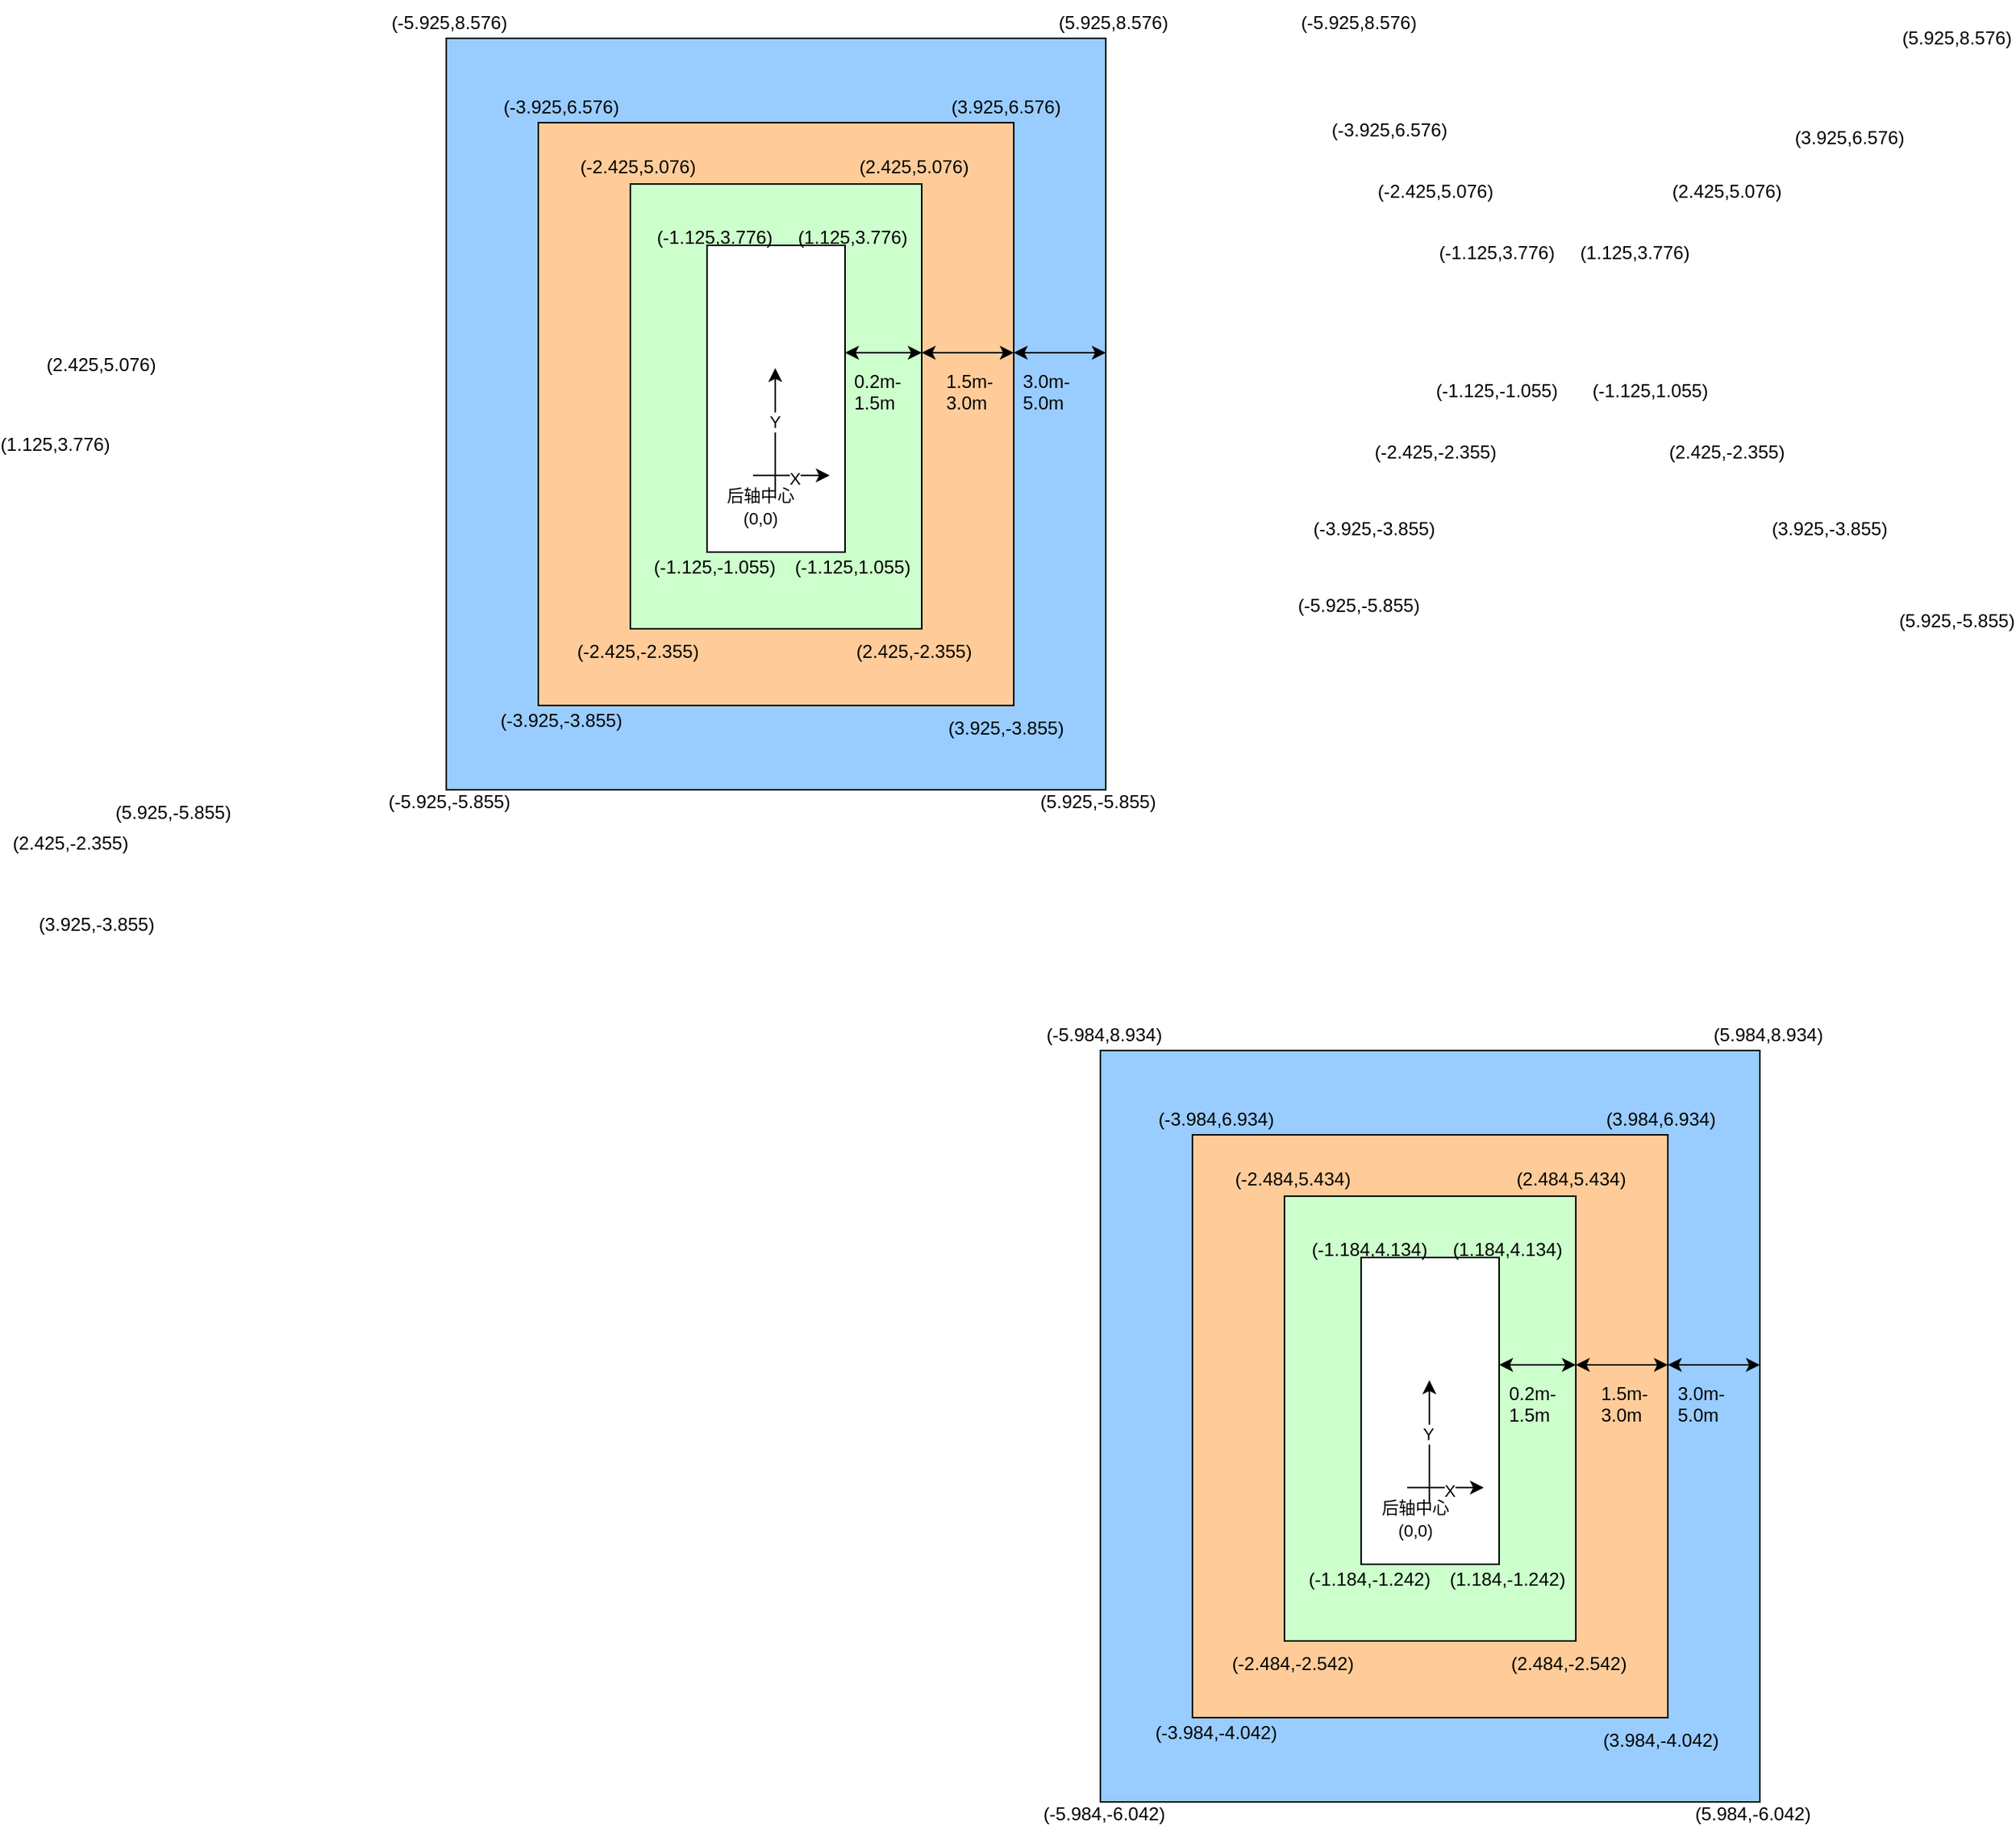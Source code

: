 <mxfile version="22.0.6" type="github">
  <diagram name="第 1 页" id="XaicX3cYYFWenSNxdmKn">
    <mxGraphModel dx="2942" dy="1169" grid="1" gridSize="10" guides="1" tooltips="1" connect="1" arrows="1" fold="1" page="1" pageScale="1" pageWidth="827" pageHeight="1169" math="0" shadow="0">
      <root>
        <mxCell id="0" />
        <mxCell id="1" parent="0" />
        <mxCell id="JwPCDsrIfk_1fl6KGNgR-8" value="" style="rounded=0;whiteSpace=wrap;html=1;fillColor=#99CCFF;" parent="1" vertex="1">
          <mxGeometry x="-90" y="35" width="430" height="490" as="geometry" />
        </mxCell>
        <mxCell id="JwPCDsrIfk_1fl6KGNgR-7" value="" style="rounded=0;whiteSpace=wrap;html=1;fillColor=#FFCC99;" parent="1" vertex="1">
          <mxGeometry x="-30" y="90" width="310" height="380" as="geometry" />
        </mxCell>
        <mxCell id="JwPCDsrIfk_1fl6KGNgR-2" value="" style="rounded=0;whiteSpace=wrap;html=1;fillColor=#CCFFCC;" parent="1" vertex="1">
          <mxGeometry x="30" y="130" width="190" height="290" as="geometry" />
        </mxCell>
        <mxCell id="JwPCDsrIfk_1fl6KGNgR-6" value="" style="rounded=0;whiteSpace=wrap;html=1;" parent="1" vertex="1">
          <mxGeometry x="80" y="170" width="90" height="200" as="geometry" />
        </mxCell>
        <mxCell id="JwPCDsrIfk_1fl6KGNgR-19" value="0.2m-1.5m" style="text;strokeColor=none;fillColor=none;spacingLeft=4;spacingRight=4;overflow=hidden;rotatable=0;points=[[0,0.5],[1,0.5]];portConstraint=eastwest;fontSize=12;whiteSpace=wrap;html=1;" parent="1" vertex="1">
          <mxGeometry x="170" y="245" width="50" height="35" as="geometry" />
        </mxCell>
        <mxCell id="JwPCDsrIfk_1fl6KGNgR-20" value="1.5m-3.0m" style="text;strokeColor=none;fillColor=none;spacingLeft=4;spacingRight=4;overflow=hidden;rotatable=0;points=[[0,0.5],[1,0.5]];portConstraint=eastwest;fontSize=12;whiteSpace=wrap;html=1;" parent="1" vertex="1">
          <mxGeometry x="230" y="245" width="40" height="40" as="geometry" />
        </mxCell>
        <mxCell id="JwPCDsrIfk_1fl6KGNgR-21" value="3.0m-5.0m" style="text;strokeColor=none;fillColor=none;spacingLeft=4;spacingRight=4;overflow=hidden;rotatable=0;points=[[0,0.5],[1,0.5]];portConstraint=eastwest;fontSize=12;whiteSpace=wrap;html=1;" parent="1" vertex="1">
          <mxGeometry x="280" y="245" width="50" height="30" as="geometry" />
        </mxCell>
        <mxCell id="JwPCDsrIfk_1fl6KGNgR-23" value="" style="endArrow=classic;html=1;rounded=0;" parent="1" edge="1">
          <mxGeometry width="50" height="50" relative="1" as="geometry">
            <mxPoint x="124.5" y="330" as="sourcePoint" />
            <mxPoint x="124.5" y="250" as="targetPoint" />
          </mxGeometry>
        </mxCell>
        <mxCell id="JwPCDsrIfk_1fl6KGNgR-25" value="Y" style="edgeLabel;html=1;align=center;verticalAlign=middle;resizable=0;points=[];" parent="JwPCDsrIfk_1fl6KGNgR-23" vertex="1" connectable="0">
          <mxGeometry x="0.121" y="1" relative="1" as="geometry">
            <mxPoint as="offset" />
          </mxGeometry>
        </mxCell>
        <mxCell id="JwPCDsrIfk_1fl6KGNgR-24" value="" style="endArrow=classic;html=1;rounded=0;" parent="1" edge="1">
          <mxGeometry width="50" height="50" relative="1" as="geometry">
            <mxPoint x="110" y="320" as="sourcePoint" />
            <mxPoint x="160" y="320" as="targetPoint" />
          </mxGeometry>
        </mxCell>
        <mxCell id="JwPCDsrIfk_1fl6KGNgR-26" value="X" style="edgeLabel;html=1;align=center;verticalAlign=middle;resizable=0;points=[];" parent="JwPCDsrIfk_1fl6KGNgR-24" vertex="1" connectable="0">
          <mxGeometry x="0.085" y="-2" relative="1" as="geometry">
            <mxPoint as="offset" />
          </mxGeometry>
        </mxCell>
        <mxCell id="JwPCDsrIfk_1fl6KGNgR-27" value="&lt;font style=&quot;font-size: 11px;&quot;&gt;后轴中心(0,0)&lt;/font&gt;" style="text;html=1;strokeColor=none;fillColor=none;align=center;verticalAlign=middle;whiteSpace=wrap;rounded=0;" parent="1" vertex="1">
          <mxGeometry x="90" y="340" width="50" as="geometry" />
        </mxCell>
        <mxCell id="JwPCDsrIfk_1fl6KGNgR-28" value="(-1.125,3.776)" style="text;html=1;strokeColor=none;fillColor=none;align=center;verticalAlign=middle;whiteSpace=wrap;rounded=0;" parent="1" vertex="1">
          <mxGeometry x="70" y="150" width="30" height="30" as="geometry" />
        </mxCell>
        <mxCell id="JwPCDsrIfk_1fl6KGNgR-29" value="(-1.125,3.776)" style="text;html=1;strokeColor=none;fillColor=none;align=center;verticalAlign=middle;whiteSpace=wrap;rounded=0;" parent="1" vertex="1">
          <mxGeometry x="580" y="160" width="30" height="30" as="geometry" />
        </mxCell>
        <mxCell id="JwPCDsrIfk_1fl6KGNgR-30" value="(1.125,3.776)" style="text;html=1;strokeColor=none;fillColor=none;align=center;verticalAlign=middle;whiteSpace=wrap;rounded=0;" parent="1" vertex="1">
          <mxGeometry x="670" y="160" width="30" height="30" as="geometry" />
        </mxCell>
        <mxCell id="JwPCDsrIfk_1fl6KGNgR-31" value="(3.925,6.576)" style="text;html=1;strokeColor=none;fillColor=none;align=center;verticalAlign=middle;whiteSpace=wrap;rounded=0;" parent="1" vertex="1">
          <mxGeometry x="810" y="85" width="30" height="30" as="geometry" />
        </mxCell>
        <mxCell id="JwPCDsrIfk_1fl6KGNgR-33" value="(2.425,5.076)" style="text;html=1;strokeColor=none;fillColor=none;align=center;verticalAlign=middle;whiteSpace=wrap;rounded=0;" parent="1" vertex="1">
          <mxGeometry x="730" y="120" width="30" height="30" as="geometry" />
        </mxCell>
        <mxCell id="JwPCDsrIfk_1fl6KGNgR-34" value="(-1.125,-1.055)" style="text;html=1;strokeColor=none;fillColor=none;align=center;verticalAlign=middle;whiteSpace=wrap;rounded=0;" parent="1" vertex="1">
          <mxGeometry x="580" y="250" width="30" height="30" as="geometry" />
        </mxCell>
        <mxCell id="JwPCDsrIfk_1fl6KGNgR-35" value="(-1.125,1.055)" style="text;html=1;strokeColor=none;fillColor=none;align=center;verticalAlign=middle;whiteSpace=wrap;rounded=0;" parent="1" vertex="1">
          <mxGeometry x="680" y="250" width="30" height="30" as="geometry" />
        </mxCell>
        <mxCell id="JwPCDsrIfk_1fl6KGNgR-39" value="(2.425,-2.355)" style="text;html=1;strokeColor=none;fillColor=none;align=center;verticalAlign=middle;whiteSpace=wrap;rounded=0;" parent="1" vertex="1">
          <mxGeometry x="730" y="290" width="30" height="30" as="geometry" />
        </mxCell>
        <mxCell id="JwPCDsrIfk_1fl6KGNgR-41" value="(5.925,8.576)" style="text;html=1;strokeColor=none;fillColor=none;align=center;verticalAlign=middle;whiteSpace=wrap;rounded=0;" parent="1" vertex="1">
          <mxGeometry x="880" y="20" width="30" height="30" as="geometry" />
        </mxCell>
        <mxCell id="JwPCDsrIfk_1fl6KGNgR-52" value="(-2.425,5.076)" style="text;html=1;strokeColor=none;fillColor=none;align=center;verticalAlign=middle;whiteSpace=wrap;rounded=0;" parent="1" vertex="1">
          <mxGeometry x="540" y="120" width="30" height="30" as="geometry" />
        </mxCell>
        <mxCell id="JwPCDsrIfk_1fl6KGNgR-53" value="(-2.425,-2.355)" style="text;html=1;strokeColor=none;fillColor=none;align=center;verticalAlign=middle;whiteSpace=wrap;rounded=0;" parent="1" vertex="1">
          <mxGeometry x="540" y="290" width="30" height="30" as="geometry" />
        </mxCell>
        <mxCell id="JwPCDsrIfk_1fl6KGNgR-55" value="(3.925,-3.855)" style="text;html=1;strokeColor=none;fillColor=none;align=center;verticalAlign=middle;whiteSpace=wrap;rounded=0;" parent="1" vertex="1">
          <mxGeometry x="797" y="340" width="30" height="30" as="geometry" />
        </mxCell>
        <mxCell id="JwPCDsrIfk_1fl6KGNgR-56" value="(-3.925,6.576)" style="text;html=1;strokeColor=none;fillColor=none;align=center;verticalAlign=middle;whiteSpace=wrap;rounded=0;" parent="1" vertex="1">
          <mxGeometry x="510" y="80" width="30" height="30" as="geometry" />
        </mxCell>
        <mxCell id="JwPCDsrIfk_1fl6KGNgR-58" value="(-3.925,-3.855)" style="text;html=1;strokeColor=none;fillColor=none;align=center;verticalAlign=middle;whiteSpace=wrap;rounded=0;" parent="1" vertex="1">
          <mxGeometry x="500" y="340" width="30" height="30" as="geometry" />
        </mxCell>
        <mxCell id="JwPCDsrIfk_1fl6KGNgR-60" value="(5.925,-5.855)" style="text;html=1;strokeColor=none;fillColor=none;align=center;verticalAlign=middle;whiteSpace=wrap;rounded=0;" parent="1" vertex="1">
          <mxGeometry x="880" y="400" width="30" height="30" as="geometry" />
        </mxCell>
        <mxCell id="JwPCDsrIfk_1fl6KGNgR-61" value="(-5.925,8.576)" style="text;html=1;strokeColor=none;fillColor=none;align=center;verticalAlign=middle;whiteSpace=wrap;rounded=0;" parent="1" vertex="1">
          <mxGeometry x="490" y="10" width="30" height="30" as="geometry" />
        </mxCell>
        <mxCell id="JwPCDsrIfk_1fl6KGNgR-62" value="(-5.925,-5.855)" style="text;html=1;strokeColor=none;fillColor=none;align=center;verticalAlign=middle;whiteSpace=wrap;rounded=0;" parent="1" vertex="1">
          <mxGeometry x="490" y="390" width="30" height="30" as="geometry" />
        </mxCell>
        <mxCell id="JwPCDsrIfk_1fl6KGNgR-68" value="" style="endArrow=classic;startArrow=classic;html=1;rounded=0;" parent="1" edge="1">
          <mxGeometry width="50" height="50" relative="1" as="geometry">
            <mxPoint x="170" y="240" as="sourcePoint" />
            <mxPoint x="220" y="240" as="targetPoint" />
          </mxGeometry>
        </mxCell>
        <mxCell id="JwPCDsrIfk_1fl6KGNgR-69" value="" style="endArrow=classic;startArrow=classic;html=1;rounded=0;" parent="1" edge="1">
          <mxGeometry width="50" height="50" relative="1" as="geometry">
            <mxPoint x="220" y="240" as="sourcePoint" />
            <mxPoint x="280" y="240" as="targetPoint" />
          </mxGeometry>
        </mxCell>
        <mxCell id="JwPCDsrIfk_1fl6KGNgR-70" value="" style="endArrow=classic;startArrow=classic;html=1;rounded=0;" parent="1" edge="1">
          <mxGeometry width="50" height="50" relative="1" as="geometry">
            <mxPoint x="280" y="240" as="sourcePoint" />
            <mxPoint x="340" y="240" as="targetPoint" />
          </mxGeometry>
        </mxCell>
        <mxCell id="JwPCDsrIfk_1fl6KGNgR-72" value="(1.125,3.776)" style="text;html=1;strokeColor=none;fillColor=none;align=center;verticalAlign=middle;whiteSpace=wrap;rounded=0;" parent="1" vertex="1">
          <mxGeometry x="160" y="150" width="30" height="30" as="geometry" />
        </mxCell>
        <mxCell id="JwPCDsrIfk_1fl6KGNgR-73" value="(1.125,3.776)" style="text;html=1;strokeColor=none;fillColor=none;align=center;verticalAlign=middle;whiteSpace=wrap;rounded=0;" parent="1" vertex="1">
          <mxGeometry x="-360" y="285" width="30" height="30" as="geometry" />
        </mxCell>
        <mxCell id="JwPCDsrIfk_1fl6KGNgR-74" value="(-1.125,-1.055)" style="text;html=1;strokeColor=none;fillColor=none;align=center;verticalAlign=middle;whiteSpace=wrap;rounded=0;" parent="1" vertex="1">
          <mxGeometry x="70" y="365" width="30" height="30" as="geometry" />
        </mxCell>
        <mxCell id="JwPCDsrIfk_1fl6KGNgR-77" value="(-1.125,1.055)" style="text;html=1;strokeColor=none;fillColor=none;align=center;verticalAlign=middle;whiteSpace=wrap;rounded=0;" parent="1" vertex="1">
          <mxGeometry x="160" y="365" width="30" height="30" as="geometry" />
        </mxCell>
        <mxCell id="JwPCDsrIfk_1fl6KGNgR-82" value="(-3.925,6.576)" style="text;html=1;strokeColor=none;fillColor=none;align=center;verticalAlign=middle;whiteSpace=wrap;rounded=0;" parent="1" vertex="1">
          <mxGeometry x="-30" y="65" width="30" height="30" as="geometry" />
        </mxCell>
        <mxCell id="JwPCDsrIfk_1fl6KGNgR-84" value="(3.925,6.576)" style="text;html=1;strokeColor=none;fillColor=none;align=center;verticalAlign=middle;whiteSpace=wrap;rounded=0;" parent="1" vertex="1">
          <mxGeometry x="260" y="65" width="30" height="30" as="geometry" />
        </mxCell>
        <mxCell id="JwPCDsrIfk_1fl6KGNgR-86" value="(-2.425,5.076)" style="text;html=1;strokeColor=none;fillColor=none;align=center;verticalAlign=middle;whiteSpace=wrap;rounded=0;" parent="1" vertex="1">
          <mxGeometry x="20" y="103.75" width="30" height="30" as="geometry" />
        </mxCell>
        <mxCell id="JwPCDsrIfk_1fl6KGNgR-89" value="(2.425,5.076)" style="text;html=1;strokeColor=none;fillColor=none;align=center;verticalAlign=middle;whiteSpace=wrap;rounded=0;" parent="1" vertex="1">
          <mxGeometry x="200" y="103.75" width="30" height="30" as="geometry" />
        </mxCell>
        <mxCell id="JwPCDsrIfk_1fl6KGNgR-92" value="(2.425,5.076)" style="text;html=1;strokeColor=none;fillColor=none;align=center;verticalAlign=middle;whiteSpace=wrap;rounded=0;" parent="1" vertex="1">
          <mxGeometry x="-330" y="232.5" width="30" height="30" as="geometry" />
        </mxCell>
        <mxCell id="JwPCDsrIfk_1fl6KGNgR-93" value="(-2.425,-2.355)" style="text;html=1;strokeColor=none;fillColor=none;align=center;verticalAlign=middle;whiteSpace=wrap;rounded=0;" parent="1" vertex="1">
          <mxGeometry x="20" y="420" width="30" height="30" as="geometry" />
        </mxCell>
        <mxCell id="JwPCDsrIfk_1fl6KGNgR-98" value="(2.425,-2.355)" style="text;html=1;strokeColor=none;fillColor=none;align=center;verticalAlign=middle;whiteSpace=wrap;rounded=0;" parent="1" vertex="1">
          <mxGeometry x="200" y="420" width="30" height="30" as="geometry" />
        </mxCell>
        <mxCell id="JwPCDsrIfk_1fl6KGNgR-103" value="(2.425,-2.355)" style="text;html=1;strokeColor=none;fillColor=none;align=center;verticalAlign=middle;whiteSpace=wrap;rounded=0;" parent="1" vertex="1">
          <mxGeometry x="-350" y="545" width="30" height="30" as="geometry" />
        </mxCell>
        <mxCell id="JwPCDsrIfk_1fl6KGNgR-104" value="(-3.925,-3.855)" style="text;html=1;strokeColor=none;fillColor=none;align=center;verticalAlign=middle;whiteSpace=wrap;rounded=0;" parent="1" vertex="1">
          <mxGeometry x="-30" y="465" width="30" height="30" as="geometry" />
        </mxCell>
        <mxCell id="JwPCDsrIfk_1fl6KGNgR-111" value="(3.925,-3.855)" style="text;html=1;strokeColor=none;fillColor=none;align=center;verticalAlign=middle;whiteSpace=wrap;rounded=0;" parent="1" vertex="1">
          <mxGeometry x="260" y="470" width="30" height="30" as="geometry" />
        </mxCell>
        <mxCell id="JwPCDsrIfk_1fl6KGNgR-118" value="(3.925,-3.855)" style="text;html=1;strokeColor=none;fillColor=none;align=center;verticalAlign=middle;whiteSpace=wrap;rounded=0;" parent="1" vertex="1">
          <mxGeometry x="-333" y="597.5" width="30" height="30" as="geometry" />
        </mxCell>
        <mxCell id="JwPCDsrIfk_1fl6KGNgR-119" value="(-5.925,-5.855)" style="text;html=1;strokeColor=none;fillColor=none;align=center;verticalAlign=middle;whiteSpace=wrap;rounded=0;" parent="1" vertex="1">
          <mxGeometry x="-103" y="517.5" width="30" height="30" as="geometry" />
        </mxCell>
        <mxCell id="JwPCDsrIfk_1fl6KGNgR-128" value="(5.925,-5.855)" style="text;html=1;strokeColor=none;fillColor=none;align=center;verticalAlign=middle;whiteSpace=wrap;rounded=0;" parent="1" vertex="1">
          <mxGeometry x="320" y="517.5" width="30" height="30" as="geometry" />
        </mxCell>
        <mxCell id="JwPCDsrIfk_1fl6KGNgR-137" value="(5.925,-5.855)" style="text;html=1;strokeColor=none;fillColor=none;align=center;verticalAlign=middle;whiteSpace=wrap;rounded=0;" parent="1" vertex="1">
          <mxGeometry x="-283" y="525" width="30" height="30" as="geometry" />
        </mxCell>
        <mxCell id="JwPCDsrIfk_1fl6KGNgR-138" value="(-5.925,8.576)" style="text;html=1;strokeColor=none;fillColor=none;align=center;verticalAlign=middle;whiteSpace=wrap;rounded=0;" parent="1" vertex="1">
          <mxGeometry x="-103" y="10" width="30" height="30" as="geometry" />
        </mxCell>
        <mxCell id="JwPCDsrIfk_1fl6KGNgR-149" value="(5.925,8.576)" style="text;html=1;strokeColor=none;fillColor=none;align=center;verticalAlign=middle;whiteSpace=wrap;rounded=0;" parent="1" vertex="1">
          <mxGeometry x="330" y="10" width="30" height="30" as="geometry" />
        </mxCell>
        <mxCell id="_xgjPrvIuVDt7b6Uq5TP-1" value="" style="rounded=0;whiteSpace=wrap;html=1;fillColor=#99CCFF;" vertex="1" parent="1">
          <mxGeometry x="336.5" y="695" width="430" height="490" as="geometry" />
        </mxCell>
        <mxCell id="_xgjPrvIuVDt7b6Uq5TP-2" value="" style="rounded=0;whiteSpace=wrap;html=1;fillColor=#FFCC99;" vertex="1" parent="1">
          <mxGeometry x="396.5" y="750" width="310" height="380" as="geometry" />
        </mxCell>
        <mxCell id="_xgjPrvIuVDt7b6Uq5TP-3" value="" style="rounded=0;whiteSpace=wrap;html=1;fillColor=#CCFFCC;" vertex="1" parent="1">
          <mxGeometry x="456.5" y="790" width="190" height="290" as="geometry" />
        </mxCell>
        <mxCell id="_xgjPrvIuVDt7b6Uq5TP-4" value="" style="rounded=0;whiteSpace=wrap;html=1;" vertex="1" parent="1">
          <mxGeometry x="506.5" y="830" width="90" height="200" as="geometry" />
        </mxCell>
        <mxCell id="_xgjPrvIuVDt7b6Uq5TP-5" value="0.2m-1.5m" style="text;strokeColor=none;fillColor=none;spacingLeft=4;spacingRight=4;overflow=hidden;rotatable=0;points=[[0,0.5],[1,0.5]];portConstraint=eastwest;fontSize=12;whiteSpace=wrap;html=1;" vertex="1" parent="1">
          <mxGeometry x="596.5" y="905" width="50" height="35" as="geometry" />
        </mxCell>
        <mxCell id="_xgjPrvIuVDt7b6Uq5TP-6" value="1.5m-3.0m" style="text;strokeColor=none;fillColor=none;spacingLeft=4;spacingRight=4;overflow=hidden;rotatable=0;points=[[0,0.5],[1,0.5]];portConstraint=eastwest;fontSize=12;whiteSpace=wrap;html=1;" vertex="1" parent="1">
          <mxGeometry x="656.5" y="905" width="40" height="40" as="geometry" />
        </mxCell>
        <mxCell id="_xgjPrvIuVDt7b6Uq5TP-7" value="3.0m-5.0m" style="text;strokeColor=none;fillColor=none;spacingLeft=4;spacingRight=4;overflow=hidden;rotatable=0;points=[[0,0.5],[1,0.5]];portConstraint=eastwest;fontSize=12;whiteSpace=wrap;html=1;" vertex="1" parent="1">
          <mxGeometry x="706.5" y="905" width="50" height="30" as="geometry" />
        </mxCell>
        <mxCell id="_xgjPrvIuVDt7b6Uq5TP-8" value="" style="endArrow=classic;html=1;rounded=0;" edge="1" parent="1">
          <mxGeometry width="50" height="50" relative="1" as="geometry">
            <mxPoint x="551" y="990" as="sourcePoint" />
            <mxPoint x="551" y="910" as="targetPoint" />
          </mxGeometry>
        </mxCell>
        <mxCell id="_xgjPrvIuVDt7b6Uq5TP-9" value="Y" style="edgeLabel;html=1;align=center;verticalAlign=middle;resizable=0;points=[];" vertex="1" connectable="0" parent="_xgjPrvIuVDt7b6Uq5TP-8">
          <mxGeometry x="0.121" y="1" relative="1" as="geometry">
            <mxPoint as="offset" />
          </mxGeometry>
        </mxCell>
        <mxCell id="_xgjPrvIuVDt7b6Uq5TP-10" value="" style="endArrow=classic;html=1;rounded=0;" edge="1" parent="1">
          <mxGeometry width="50" height="50" relative="1" as="geometry">
            <mxPoint x="536.5" y="980" as="sourcePoint" />
            <mxPoint x="586.5" y="980" as="targetPoint" />
          </mxGeometry>
        </mxCell>
        <mxCell id="_xgjPrvIuVDt7b6Uq5TP-11" value="X" style="edgeLabel;html=1;align=center;verticalAlign=middle;resizable=0;points=[];" vertex="1" connectable="0" parent="_xgjPrvIuVDt7b6Uq5TP-10">
          <mxGeometry x="0.085" y="-2" relative="1" as="geometry">
            <mxPoint as="offset" />
          </mxGeometry>
        </mxCell>
        <mxCell id="_xgjPrvIuVDt7b6Uq5TP-12" value="&lt;font style=&quot;font-size: 11px;&quot;&gt;后轴中心(0,0)&lt;/font&gt;" style="text;html=1;strokeColor=none;fillColor=none;align=center;verticalAlign=middle;whiteSpace=wrap;rounded=0;" vertex="1" parent="1">
          <mxGeometry x="516.5" y="1000" width="50" as="geometry" />
        </mxCell>
        <mxCell id="_xgjPrvIuVDt7b6Uq5TP-13" value="(-1.184,4.134)" style="text;html=1;strokeColor=none;fillColor=none;align=center;verticalAlign=middle;whiteSpace=wrap;rounded=0;" vertex="1" parent="1">
          <mxGeometry x="496.5" y="810" width="30" height="30" as="geometry" />
        </mxCell>
        <mxCell id="_xgjPrvIuVDt7b6Uq5TP-14" value="" style="endArrow=classic;startArrow=classic;html=1;rounded=0;" edge="1" parent="1">
          <mxGeometry width="50" height="50" relative="1" as="geometry">
            <mxPoint x="596.5" y="900" as="sourcePoint" />
            <mxPoint x="646.5" y="900" as="targetPoint" />
          </mxGeometry>
        </mxCell>
        <mxCell id="_xgjPrvIuVDt7b6Uq5TP-15" value="" style="endArrow=classic;startArrow=classic;html=1;rounded=0;" edge="1" parent="1">
          <mxGeometry width="50" height="50" relative="1" as="geometry">
            <mxPoint x="646.5" y="900" as="sourcePoint" />
            <mxPoint x="706.5" y="900" as="targetPoint" />
          </mxGeometry>
        </mxCell>
        <mxCell id="_xgjPrvIuVDt7b6Uq5TP-16" value="" style="endArrow=classic;startArrow=classic;html=1;rounded=0;" edge="1" parent="1">
          <mxGeometry width="50" height="50" relative="1" as="geometry">
            <mxPoint x="706.5" y="900" as="sourcePoint" />
            <mxPoint x="766.5" y="900" as="targetPoint" />
          </mxGeometry>
        </mxCell>
        <mxCell id="_xgjPrvIuVDt7b6Uq5TP-17" value="(1.184,4.134)" style="text;html=1;strokeColor=none;fillColor=none;align=center;verticalAlign=middle;whiteSpace=wrap;rounded=0;" vertex="1" parent="1">
          <mxGeometry x="586.5" y="810" width="30" height="30" as="geometry" />
        </mxCell>
        <mxCell id="_xgjPrvIuVDt7b6Uq5TP-18" value="(-1.184,-1.242)" style="text;html=1;strokeColor=none;fillColor=none;align=center;verticalAlign=middle;whiteSpace=wrap;rounded=0;" vertex="1" parent="1">
          <mxGeometry x="496.5" y="1025" width="30" height="30" as="geometry" />
        </mxCell>
        <mxCell id="_xgjPrvIuVDt7b6Uq5TP-19" value="(1.184,-1.242)" style="text;html=1;strokeColor=none;fillColor=none;align=center;verticalAlign=middle;whiteSpace=wrap;rounded=0;" vertex="1" parent="1">
          <mxGeometry x="586.5" y="1025" width="30" height="30" as="geometry" />
        </mxCell>
        <mxCell id="_xgjPrvIuVDt7b6Uq5TP-20" value="(-3.984,6.934)" style="text;html=1;strokeColor=none;fillColor=none;align=center;verticalAlign=middle;whiteSpace=wrap;rounded=0;" vertex="1" parent="1">
          <mxGeometry x="396.5" y="725" width="30" height="30" as="geometry" />
        </mxCell>
        <mxCell id="_xgjPrvIuVDt7b6Uq5TP-21" value="(3.984,6.934)" style="text;html=1;strokeColor=none;fillColor=none;align=center;verticalAlign=middle;whiteSpace=wrap;rounded=0;" vertex="1" parent="1">
          <mxGeometry x="686.5" y="725" width="30" height="30" as="geometry" />
        </mxCell>
        <mxCell id="_xgjPrvIuVDt7b6Uq5TP-22" value="(-2.484,5.434)" style="text;html=1;strokeColor=none;fillColor=none;align=center;verticalAlign=middle;whiteSpace=wrap;rounded=0;" vertex="1" parent="1">
          <mxGeometry x="446.5" y="763.75" width="30" height="30" as="geometry" />
        </mxCell>
        <mxCell id="_xgjPrvIuVDt7b6Uq5TP-23" value="(2.484,5.434)" style="text;html=1;strokeColor=none;fillColor=none;align=center;verticalAlign=middle;whiteSpace=wrap;rounded=0;" vertex="1" parent="1">
          <mxGeometry x="630" y="763.75" width="26.5" height="30" as="geometry" />
        </mxCell>
        <mxCell id="_xgjPrvIuVDt7b6Uq5TP-24" value="(-2.484,-2.542)" style="text;html=1;strokeColor=none;fillColor=none;align=center;verticalAlign=middle;whiteSpace=wrap;rounded=0;" vertex="1" parent="1">
          <mxGeometry x="446.5" y="1080" width="30" height="30" as="geometry" />
        </mxCell>
        <mxCell id="_xgjPrvIuVDt7b6Uq5TP-25" value="(2.484,-2.542)" style="text;html=1;strokeColor=none;fillColor=none;align=center;verticalAlign=middle;whiteSpace=wrap;rounded=0;" vertex="1" parent="1">
          <mxGeometry x="626.5" y="1080" width="30" height="30" as="geometry" />
        </mxCell>
        <mxCell id="_xgjPrvIuVDt7b6Uq5TP-26" value="(-3.984,-4.042)" style="text;html=1;strokeColor=none;fillColor=none;align=center;verticalAlign=middle;whiteSpace=wrap;rounded=0;" vertex="1" parent="1">
          <mxGeometry x="396.5" y="1125" width="30" height="30" as="geometry" />
        </mxCell>
        <mxCell id="_xgjPrvIuVDt7b6Uq5TP-27" value="(3.984,-4.042)" style="text;html=1;strokeColor=none;fillColor=none;align=center;verticalAlign=middle;whiteSpace=wrap;rounded=0;" vertex="1" parent="1">
          <mxGeometry x="686.5" y="1130" width="30" height="30" as="geometry" />
        </mxCell>
        <mxCell id="_xgjPrvIuVDt7b6Uq5TP-28" value="(-5.984,-6.042)" style="text;html=1;strokeColor=none;fillColor=none;align=center;verticalAlign=middle;whiteSpace=wrap;rounded=0;" vertex="1" parent="1">
          <mxGeometry x="323.5" y="1177.5" width="30" height="30" as="geometry" />
        </mxCell>
        <mxCell id="_xgjPrvIuVDt7b6Uq5TP-29" value="(5.984,-6.042)" style="text;html=1;strokeColor=none;fillColor=none;align=center;verticalAlign=middle;whiteSpace=wrap;rounded=0;" vertex="1" parent="1">
          <mxGeometry x="746.5" y="1177.5" width="30" height="30" as="geometry" />
        </mxCell>
        <mxCell id="_xgjPrvIuVDt7b6Uq5TP-30" value="(-5.984,8.934)" style="text;html=1;strokeColor=none;fillColor=none;align=center;verticalAlign=middle;whiteSpace=wrap;rounded=0;" vertex="1" parent="1">
          <mxGeometry x="323.5" y="670" width="30" height="30" as="geometry" />
        </mxCell>
        <mxCell id="_xgjPrvIuVDt7b6Uq5TP-31" value="(5.984,8.934)" style="text;html=1;strokeColor=none;fillColor=none;align=center;verticalAlign=middle;whiteSpace=wrap;rounded=0;" vertex="1" parent="1">
          <mxGeometry x="756.5" y="670" width="30" height="30" as="geometry" />
        </mxCell>
      </root>
    </mxGraphModel>
  </diagram>
</mxfile>
